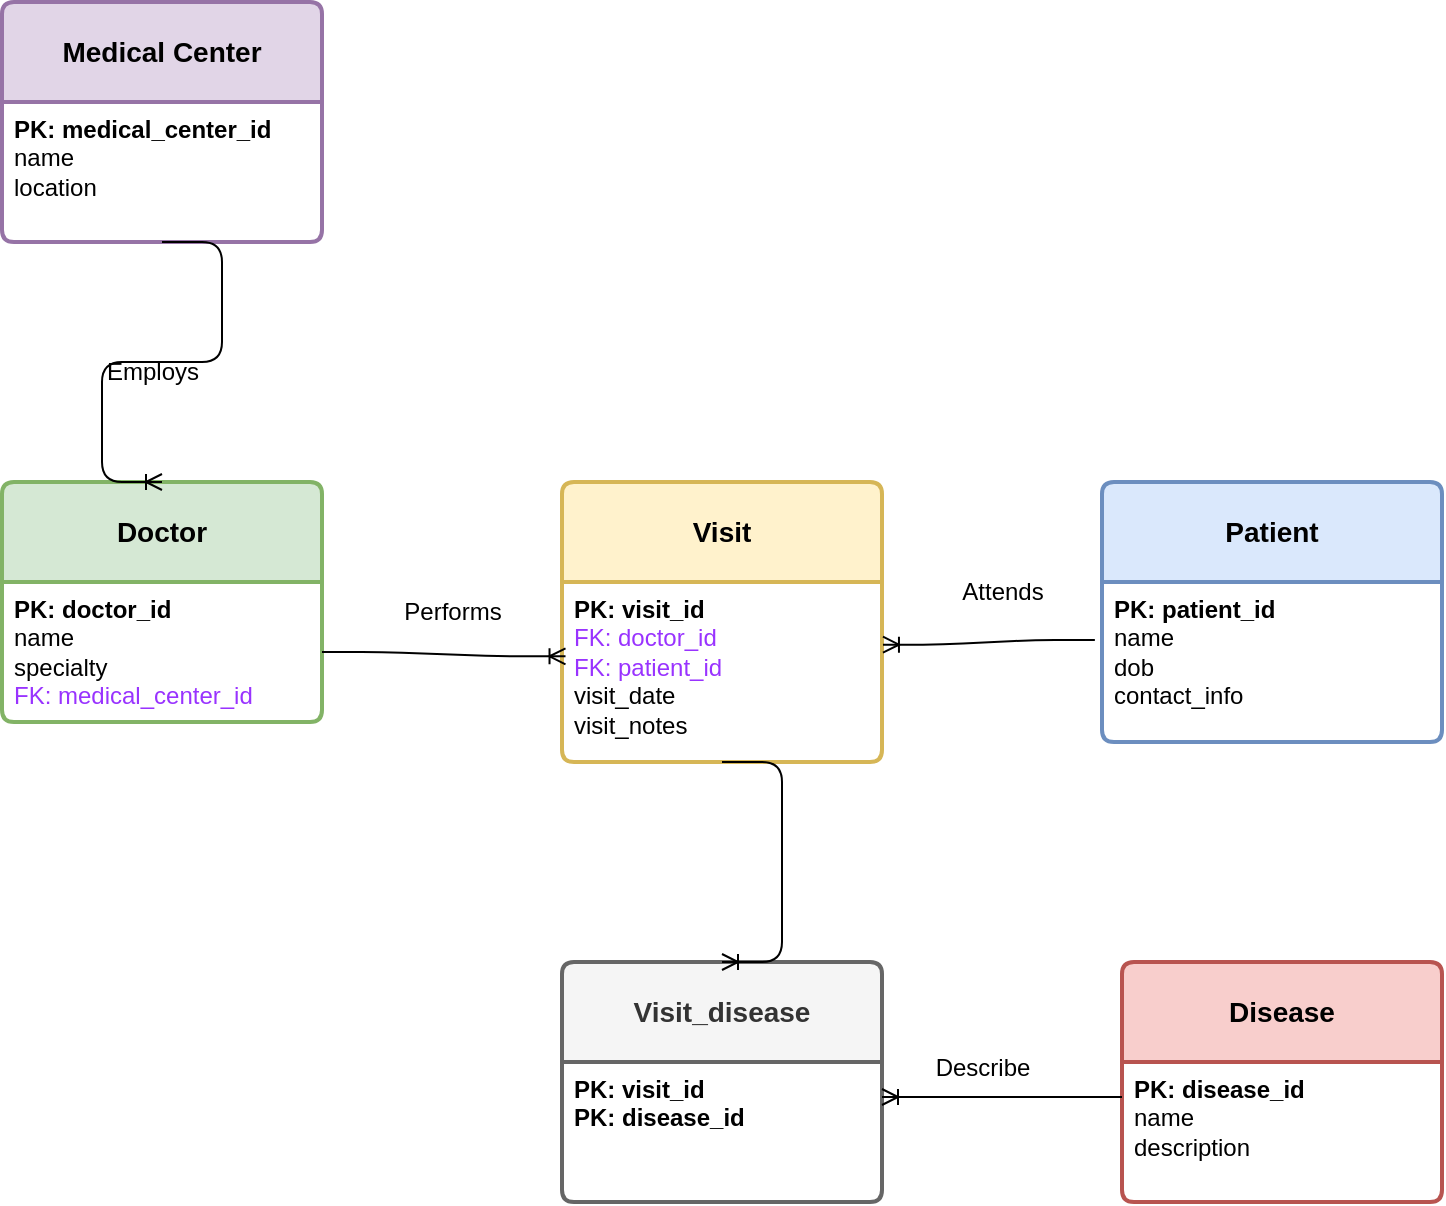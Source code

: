 <mxfile>
    <diagram id="BheuaF3ETf5V0Nx9RcZk" name="Page-1">
        <mxGraphModel dx="1603" dy="1714" grid="1" gridSize="10" guides="1" tooltips="1" connect="1" arrows="1" fold="1" page="1" pageScale="1" pageWidth="850" pageHeight="1100" math="0" shadow="0">
            <root>
                <mxCell id="0"/>
                <mxCell id="1" parent="0"/>
                <mxCell id="45" style="edgeStyle=none;html=1;" edge="1" parent="1" source="12" target="11">
                    <mxGeometry relative="1" as="geometry"/>
                </mxCell>
                <mxCell id="9" value="Medical Center" style="swimlane;childLayout=stackLayout;horizontal=1;startSize=50;horizontalStack=0;rounded=1;fontSize=14;fontStyle=1;strokeWidth=2;resizeParent=0;resizeLast=1;shadow=0;dashed=0;align=center;arcSize=4;whiteSpace=wrap;html=1;fillColor=#e1d5e7;strokeColor=#9673a6;" vertex="1" parent="1">
                    <mxGeometry x="-840" width="160" height="120" as="geometry"/>
                </mxCell>
                <mxCell id="10" value="&lt;b&gt;PK: medical_center_id&lt;/b&gt;&lt;div&gt;name&lt;/div&gt;&lt;div&gt;location&lt;/div&gt;" style="align=left;strokeColor=none;fillColor=none;spacingLeft=4;fontSize=12;verticalAlign=top;resizable=0;rotatable=0;part=1;html=1;" vertex="1" parent="9">
                    <mxGeometry y="50" width="160" height="70" as="geometry"/>
                </mxCell>
                <mxCell id="11" value="&lt;b&gt;Doctor&lt;/b&gt;" style="swimlane;childLayout=stackLayout;horizontal=1;startSize=50;horizontalStack=0;rounded=1;fontSize=14;fontStyle=0;strokeWidth=2;resizeParent=0;resizeLast=1;shadow=0;dashed=0;align=center;arcSize=4;whiteSpace=wrap;html=1;fillColor=#d5e8d4;strokeColor=#82b366;" vertex="1" parent="1">
                    <mxGeometry x="-840" y="240" width="160" height="120" as="geometry"/>
                </mxCell>
                <mxCell id="12" value="&lt;b&gt;PK: doctor_id&lt;/b&gt;&lt;div&gt;name&lt;/div&gt;&lt;div&gt;specialty&lt;/div&gt;&lt;div&gt;&lt;font style=&quot;color: rgb(153, 51, 255);&quot;&gt;FK: medical_center_id&lt;/font&gt;&lt;/div&gt;" style="align=left;strokeColor=none;fillColor=none;spacingLeft=4;fontSize=12;verticalAlign=top;resizable=0;rotatable=0;part=1;html=1;" vertex="1" parent="11">
                    <mxGeometry y="50" width="160" height="70" as="geometry"/>
                </mxCell>
                <mxCell id="13" value="&lt;b&gt;Disease&lt;/b&gt;" style="swimlane;childLayout=stackLayout;horizontal=1;startSize=50;horizontalStack=0;rounded=1;fontSize=14;fontStyle=0;strokeWidth=2;resizeParent=0;resizeLast=1;shadow=0;dashed=0;align=center;arcSize=4;whiteSpace=wrap;html=1;fillColor=#f8cecc;strokeColor=#b85450;" vertex="1" parent="1">
                    <mxGeometry x="-280" y="480" width="160" height="120" as="geometry"/>
                </mxCell>
                <mxCell id="14" value="&lt;b&gt;PK: disease_id&lt;/b&gt;&lt;div&gt;name&lt;/div&gt;&lt;div&gt;description&lt;/div&gt;" style="align=left;strokeColor=none;fillColor=none;spacingLeft=4;fontSize=12;verticalAlign=top;resizable=0;rotatable=0;part=1;html=1;" vertex="1" parent="13">
                    <mxGeometry y="50" width="160" height="70" as="geometry"/>
                </mxCell>
                <mxCell id="15" value="&lt;b&gt;Visit&lt;/b&gt;" style="swimlane;childLayout=stackLayout;horizontal=1;startSize=50;horizontalStack=0;rounded=1;fontSize=14;fontStyle=0;strokeWidth=2;resizeParent=0;resizeLast=1;shadow=0;dashed=0;align=center;arcSize=4;whiteSpace=wrap;html=1;fillColor=#fff2cc;strokeColor=#d6b656;" vertex="1" parent="1">
                    <mxGeometry x="-560" y="240" width="160" height="140" as="geometry"/>
                </mxCell>
                <mxCell id="16" value="&lt;b&gt;PK: visit_id&lt;/b&gt;&lt;div&gt;&lt;font style=&quot;color: rgb(153, 51, 255);&quot;&gt;FK: doctor_id&lt;/font&gt;&lt;/div&gt;&lt;div&gt;&lt;font style=&quot;color: rgb(153, 51, 255);&quot;&gt;FK: patient_id&lt;/font&gt;&lt;/div&gt;&lt;div&gt;visit_date&lt;/div&gt;&lt;div&gt;visit_notes&lt;/div&gt;" style="align=left;strokeColor=none;fillColor=none;spacingLeft=4;fontSize=12;verticalAlign=top;resizable=0;rotatable=0;part=1;html=1;" vertex="1" parent="15">
                    <mxGeometry y="50" width="160" height="90" as="geometry"/>
                </mxCell>
                <mxCell id="17" value="&lt;b&gt;Patient&lt;/b&gt;" style="swimlane;childLayout=stackLayout;horizontal=1;startSize=50;horizontalStack=0;rounded=1;fontSize=14;fontStyle=0;strokeWidth=2;resizeParent=0;resizeLast=1;shadow=0;dashed=0;align=center;arcSize=4;whiteSpace=wrap;html=1;fillColor=#dae8fc;strokeColor=#6c8ebf;" vertex="1" parent="1">
                    <mxGeometry x="-290" y="240" width="170" height="130" as="geometry"/>
                </mxCell>
                <mxCell id="18" value="&lt;b&gt;PK: patient_id&lt;/b&gt;&lt;div&gt;name&lt;/div&gt;&lt;div&gt;dob&lt;/div&gt;&lt;div&gt;contact_info&lt;/div&gt;" style="align=left;strokeColor=none;fillColor=none;spacingLeft=4;fontSize=12;verticalAlign=top;resizable=0;rotatable=0;part=1;html=1;" vertex="1" parent="17">
                    <mxGeometry y="50" width="170" height="80" as="geometry"/>
                </mxCell>
                <mxCell id="25" value="&lt;b&gt;Visit_disease&lt;/b&gt;" style="swimlane;childLayout=stackLayout;horizontal=1;startSize=50;horizontalStack=0;rounded=1;fontSize=14;fontStyle=0;strokeWidth=2;resizeParent=0;resizeLast=1;shadow=0;dashed=0;align=center;arcSize=4;whiteSpace=wrap;html=1;fillColor=#f5f5f5;strokeColor=#666666;fontColor=#333333;" vertex="1" parent="1">
                    <mxGeometry x="-560" y="480" width="160" height="120" as="geometry"/>
                </mxCell>
                <mxCell id="26" value="&lt;b&gt;PK: visit_id&lt;/b&gt;&lt;div&gt;&lt;b&gt;PK: disease_id&lt;/b&gt;&lt;/div&gt;" style="align=left;strokeColor=none;fillColor=none;spacingLeft=4;fontSize=12;verticalAlign=top;resizable=0;rotatable=0;part=1;html=1;" vertex="1" parent="25">
                    <mxGeometry y="50" width="160" height="70" as="geometry"/>
                </mxCell>
                <mxCell id="44" value="" style="edgeStyle=entityRelationEdgeStyle;fontSize=12;html=1;endArrow=ERoneToMany;entryX=0.5;entryY=0;entryDx=0;entryDy=0;exitX=0.5;exitY=1;exitDx=0;exitDy=0;" edge="1" parent="1" source="10" target="11">
                    <mxGeometry width="100" height="100" relative="1" as="geometry">
                        <mxPoint x="-790" y="166" as="sourcePoint"/>
                        <mxPoint x="-709" y="140" as="targetPoint"/>
                    </mxGeometry>
                </mxCell>
                <mxCell id="46" value="" style="edgeStyle=entityRelationEdgeStyle;fontSize=12;html=1;endArrow=ERoneToMany;exitX=1;exitY=0.5;exitDx=0;exitDy=0;entryX=0.011;entryY=0.413;entryDx=0;entryDy=0;entryPerimeter=0;" edge="1" parent="1" source="12" target="16">
                    <mxGeometry width="100" height="100" relative="1" as="geometry">
                        <mxPoint x="-590" y="260" as="sourcePoint"/>
                        <mxPoint x="-570" y="325" as="targetPoint"/>
                    </mxGeometry>
                </mxCell>
                <mxCell id="47" value="" style="edgeStyle=entityRelationEdgeStyle;fontSize=12;html=1;endArrow=ERoneToMany;exitX=0.5;exitY=1;exitDx=0;exitDy=0;entryX=0.5;entryY=0;entryDx=0;entryDy=0;" edge="1" parent="1" source="16" target="25">
                    <mxGeometry width="100" height="100" relative="1" as="geometry">
                        <mxPoint x="-590" y="500" as="sourcePoint"/>
                        <mxPoint x="-490" y="400" as="targetPoint"/>
                    </mxGeometry>
                </mxCell>
                <mxCell id="53" value="Employs" style="text;html=1;align=center;verticalAlign=middle;resizable=0;points=[];autosize=1;strokeColor=none;fillColor=none;" vertex="1" parent="1">
                    <mxGeometry x="-800" y="170" width="70" height="30" as="geometry"/>
                </mxCell>
                <mxCell id="55" value="Performs" style="text;html=1;align=center;verticalAlign=middle;resizable=0;points=[];autosize=1;strokeColor=none;fillColor=none;" vertex="1" parent="1">
                    <mxGeometry x="-650" y="290" width="70" height="30" as="geometry"/>
                </mxCell>
                <mxCell id="56" value="" style="edgeStyle=entityRelationEdgeStyle;fontSize=12;html=1;endArrow=ERoneToMany;entryX=1.003;entryY=0.348;entryDx=0;entryDy=0;exitX=-0.021;exitY=0.362;exitDx=0;exitDy=0;exitPerimeter=0;entryPerimeter=0;" edge="1" parent="1" source="18" target="16">
                    <mxGeometry width="100" height="100" relative="1" as="geometry">
                        <mxPoint x="-580" y="510" as="sourcePoint"/>
                        <mxPoint x="-480" y="410" as="targetPoint"/>
                    </mxGeometry>
                </mxCell>
                <mxCell id="57" value="&lt;span style=&quot;color: rgb(0, 0, 0);&quot;&gt;Attends&lt;/span&gt;" style="text;html=1;align=center;verticalAlign=middle;resizable=0;points=[];autosize=1;strokeColor=none;fillColor=none;" vertex="1" parent="1">
                    <mxGeometry x="-370" y="280" width="60" height="30" as="geometry"/>
                </mxCell>
                <mxCell id="58" value="" style="edgeStyle=entityRelationEdgeStyle;fontSize=12;html=1;endArrow=ERoneToMany;entryX=1;entryY=0.25;entryDx=0;entryDy=0;exitX=0;exitY=0.25;exitDx=0;exitDy=0;" edge="1" parent="1" source="14" target="26">
                    <mxGeometry width="100" height="100" relative="1" as="geometry">
                        <mxPoint x="-610" y="788" as="sourcePoint"/>
                        <mxPoint x="-480" y="550" as="targetPoint"/>
                        <Array as="points">
                            <mxPoint x="-680" y="790"/>
                            <mxPoint x="-550" y="790"/>
                        </Array>
                    </mxGeometry>
                </mxCell>
                <mxCell id="63" value="Describe" style="text;html=1;align=center;verticalAlign=middle;resizable=0;points=[];autosize=1;strokeColor=none;fillColor=none;" vertex="1" parent="1">
                    <mxGeometry x="-385" y="518" width="70" height="30" as="geometry"/>
                </mxCell>
            </root>
        </mxGraphModel>
    </diagram>
</mxfile>